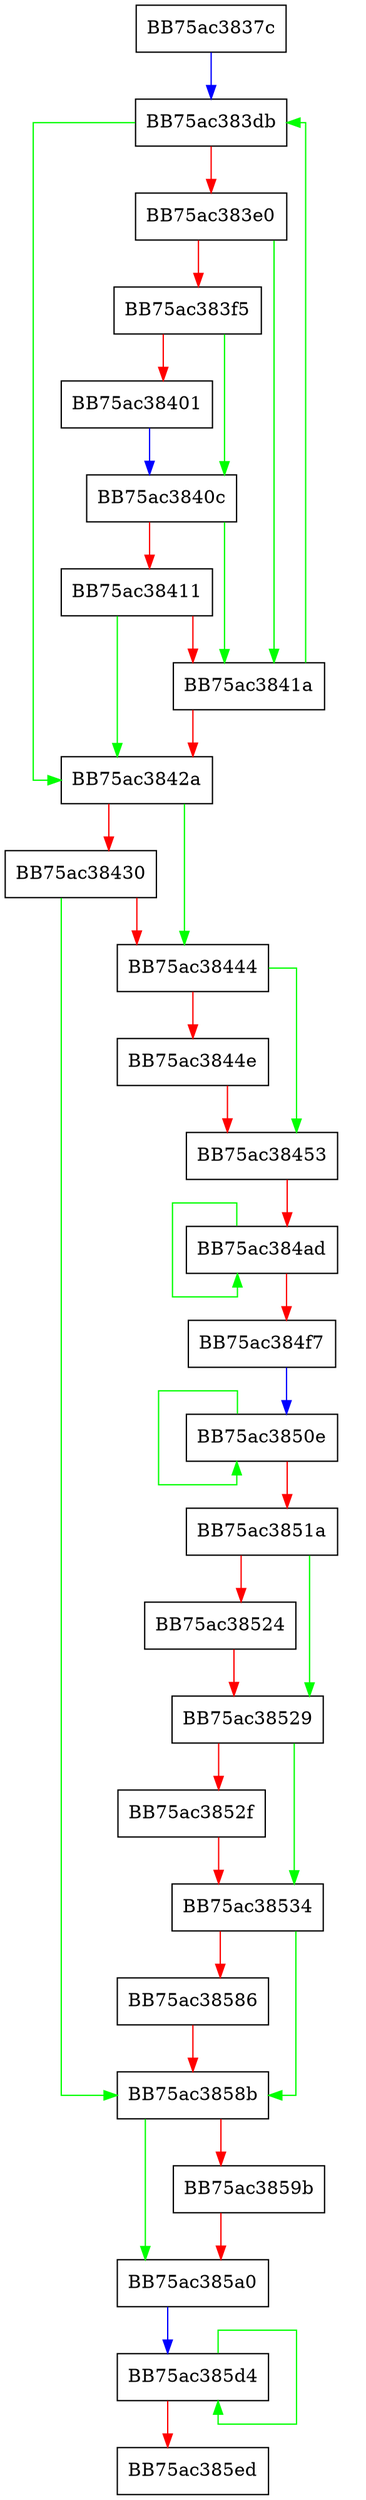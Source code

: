 digraph SetKey {
  node [shape="box"];
  graph [splines=ortho];
  BB75ac3837c -> BB75ac383db [color="blue"];
  BB75ac383db -> BB75ac3842a [color="green"];
  BB75ac383db -> BB75ac383e0 [color="red"];
  BB75ac383e0 -> BB75ac3841a [color="green"];
  BB75ac383e0 -> BB75ac383f5 [color="red"];
  BB75ac383f5 -> BB75ac3840c [color="green"];
  BB75ac383f5 -> BB75ac38401 [color="red"];
  BB75ac38401 -> BB75ac3840c [color="blue"];
  BB75ac3840c -> BB75ac3841a [color="green"];
  BB75ac3840c -> BB75ac38411 [color="red"];
  BB75ac38411 -> BB75ac3842a [color="green"];
  BB75ac38411 -> BB75ac3841a [color="red"];
  BB75ac3841a -> BB75ac383db [color="green"];
  BB75ac3841a -> BB75ac3842a [color="red"];
  BB75ac3842a -> BB75ac38444 [color="green"];
  BB75ac3842a -> BB75ac38430 [color="red"];
  BB75ac38430 -> BB75ac3858b [color="green"];
  BB75ac38430 -> BB75ac38444 [color="red"];
  BB75ac38444 -> BB75ac38453 [color="green"];
  BB75ac38444 -> BB75ac3844e [color="red"];
  BB75ac3844e -> BB75ac38453 [color="red"];
  BB75ac38453 -> BB75ac384ad [color="red"];
  BB75ac384ad -> BB75ac384ad [color="green"];
  BB75ac384ad -> BB75ac384f7 [color="red"];
  BB75ac384f7 -> BB75ac3850e [color="blue"];
  BB75ac3850e -> BB75ac3850e [color="green"];
  BB75ac3850e -> BB75ac3851a [color="red"];
  BB75ac3851a -> BB75ac38529 [color="green"];
  BB75ac3851a -> BB75ac38524 [color="red"];
  BB75ac38524 -> BB75ac38529 [color="red"];
  BB75ac38529 -> BB75ac38534 [color="green"];
  BB75ac38529 -> BB75ac3852f [color="red"];
  BB75ac3852f -> BB75ac38534 [color="red"];
  BB75ac38534 -> BB75ac3858b [color="green"];
  BB75ac38534 -> BB75ac38586 [color="red"];
  BB75ac38586 -> BB75ac3858b [color="red"];
  BB75ac3858b -> BB75ac385a0 [color="green"];
  BB75ac3858b -> BB75ac3859b [color="red"];
  BB75ac3859b -> BB75ac385a0 [color="red"];
  BB75ac385a0 -> BB75ac385d4 [color="blue"];
  BB75ac385d4 -> BB75ac385d4 [color="green"];
  BB75ac385d4 -> BB75ac385ed [color="red"];
}